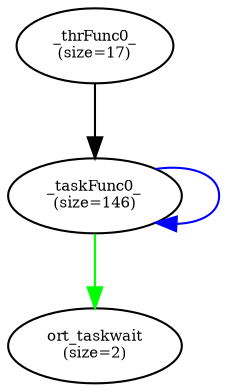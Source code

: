 digraph  {
center=1;
rankdir=TB;
rotate=0;
size="10,8";
0 [fontsize=7, label="_thrFunc0_\n(size=17)"];
2 [fontsize=7, label="ort_taskwait\n(size=2)"];
5 [fontsize=7, label="_taskFunc0_\n(size=146)"];
0 -> 5  [key=0];
5 -> 5  [color=blue, key=0];
5 -> 2  [color=green, key=0];
}
